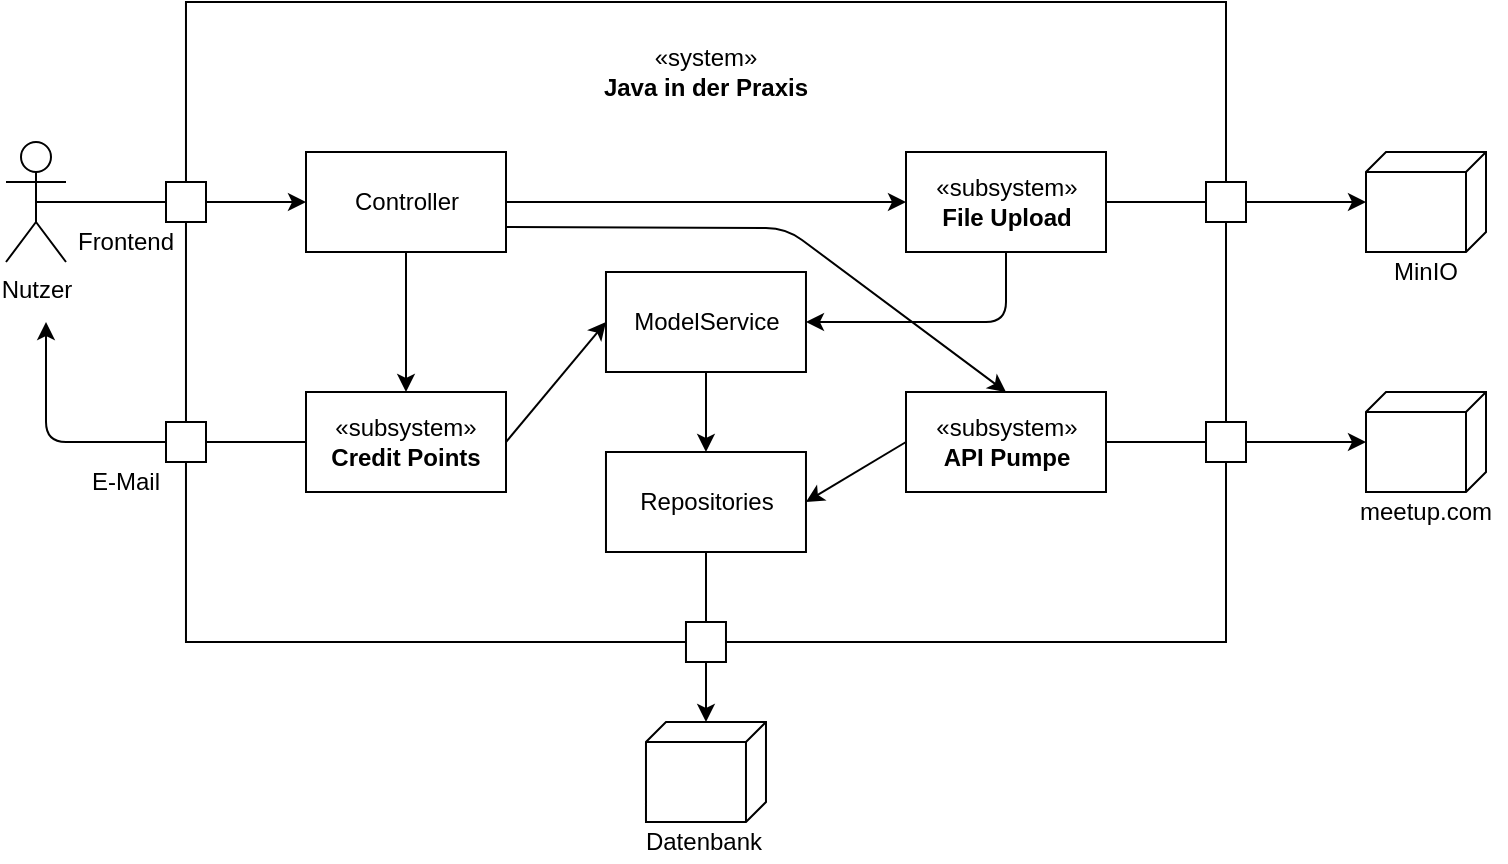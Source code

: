 <mxfile version="12.8.8" type="device"><diagram id="mzX7NO9ivmJpHPK7IAAn" name="Page-1"><mxGraphModel dx="1422" dy="766" grid="1" gridSize="10" guides="1" tooltips="1" connect="1" arrows="1" fold="1" page="1" pageScale="1" pageWidth="827" pageHeight="1169" math="0" shadow="0"><root><mxCell id="0"/><mxCell id="1" parent="0"/><mxCell id="6CQ7McoRiv8dDly2k5fQ-1" value="" style="rounded=0;whiteSpace=wrap;html=1;" vertex="1" parent="1"><mxGeometry x="119.99" y="240" width="520.01" height="320" as="geometry"/></mxCell><mxCell id="6CQ7McoRiv8dDly2k5fQ-2" value="&lt;div&gt;«system» &lt;/div&gt;&lt;div&gt;&lt;b&gt;Java in der Praxis&lt;br&gt;&lt;/b&gt;&lt;/div&gt;" style="text;html=1;strokeColor=none;fillColor=none;align=center;verticalAlign=middle;whiteSpace=wrap;rounded=0;" vertex="1" parent="1"><mxGeometry x="318.12" y="260" width="123.75" height="30" as="geometry"/></mxCell><mxCell id="6CQ7McoRiv8dDly2k5fQ-4" value="Frontend" style="text;html=1;strokeColor=none;fillColor=none;align=center;verticalAlign=middle;whiteSpace=wrap;rounded=0;" vertex="1" parent="1"><mxGeometry x="60" y="350" width="60" height="20" as="geometry"/></mxCell><mxCell id="6CQ7McoRiv8dDly2k5fQ-6" value="&lt;div&gt;Nutzer&lt;br&gt;&lt;/div&gt;" style="shape=umlActor;verticalLabelPosition=bottom;labelBackgroundColor=#ffffff;verticalAlign=top;html=1;outlineConnect=0;" vertex="1" parent="1"><mxGeometry x="30" y="310" width="30" height="60" as="geometry"/></mxCell><mxCell id="6CQ7McoRiv8dDly2k5fQ-17" value="" style="endArrow=classic;html=1;entryX=0;entryY=0.5;entryDx=0;entryDy=0;exitX=1;exitY=0.5;exitDx=0;exitDy=0;" edge="1" parent="1" source="6CQ7McoRiv8dDly2k5fQ-31" target="6CQ7McoRiv8dDly2k5fQ-33"><mxGeometry width="50" height="50" relative="1" as="geometry"><mxPoint x="390" y="420" as="sourcePoint"/><mxPoint x="20" y="340" as="targetPoint"/></mxGeometry></mxCell><mxCell id="6CQ7McoRiv8dDly2k5fQ-21" value="" style="rounded=0;whiteSpace=wrap;html=1;" vertex="1" parent="1"><mxGeometry x="329.99" y="375" width="100" height="50" as="geometry"/></mxCell><mxCell id="6CQ7McoRiv8dDly2k5fQ-23" value="" style="verticalAlign=top;align=left;spacingTop=8;spacingLeft=2;spacingRight=12;shape=cube;size=10;direction=south;fontStyle=4;html=1;" vertex="1" parent="1"><mxGeometry x="349.99" y="600" width="60" height="50" as="geometry"/></mxCell><mxCell id="6CQ7McoRiv8dDly2k5fQ-26" value="Datenbank" style="text;html=1;strokeColor=none;fillColor=none;align=center;verticalAlign=middle;whiteSpace=wrap;rounded=0;" vertex="1" parent="1"><mxGeometry x="344" y="650" width="70" height="20" as="geometry"/></mxCell><mxCell id="6CQ7McoRiv8dDly2k5fQ-27" value="" style="verticalAlign=top;align=left;spacingTop=8;spacingLeft=2;spacingRight=12;shape=cube;size=10;direction=south;fontStyle=4;html=1;" vertex="1" parent="1"><mxGeometry x="710" y="315" width="60" height="50" as="geometry"/></mxCell><mxCell id="6CQ7McoRiv8dDly2k5fQ-28" value="&lt;div&gt;MinIO&lt;/div&gt;" style="text;html=1;strokeColor=none;fillColor=none;align=center;verticalAlign=middle;whiteSpace=wrap;rounded=0;" vertex="1" parent="1"><mxGeometry x="700" y="365" width="80" height="20" as="geometry"/></mxCell><mxCell id="6CQ7McoRiv8dDly2k5fQ-31" value="" style="whiteSpace=wrap;html=1;aspect=fixed;" vertex="1" parent="1"><mxGeometry x="110" y="330" width="20" height="20" as="geometry"/></mxCell><mxCell id="6CQ7McoRiv8dDly2k5fQ-33" value="" style="rounded=0;whiteSpace=wrap;html=1;" vertex="1" parent="1"><mxGeometry x="180" y="315" width="100" height="50" as="geometry"/></mxCell><mxCell id="6CQ7McoRiv8dDly2k5fQ-34" value="&lt;div&gt;Controller&lt;/div&gt;" style="text;html=1;strokeColor=none;fillColor=none;align=center;verticalAlign=middle;whiteSpace=wrap;rounded=0;" vertex="1" parent="1"><mxGeometry x="186.57" y="325" width="86.87" height="30" as="geometry"/></mxCell><mxCell id="6CQ7McoRiv8dDly2k5fQ-35" value="" style="rounded=0;whiteSpace=wrap;html=1;" vertex="1" parent="1"><mxGeometry x="480" y="435" width="100" height="50" as="geometry"/></mxCell><mxCell id="6CQ7McoRiv8dDly2k5fQ-36" value="&lt;div&gt;«subsystem»&lt;b&gt;&lt;br&gt;&lt;/b&gt;&lt;/div&gt;&lt;div&gt;&lt;b&gt;API Pumpe&lt;br&gt;&lt;/b&gt;&lt;/div&gt;" style="text;html=1;strokeColor=none;fillColor=none;align=center;verticalAlign=middle;whiteSpace=wrap;rounded=0;" vertex="1" parent="1"><mxGeometry x="486.57" y="445" width="86.87" height="30" as="geometry"/></mxCell><mxCell id="6CQ7McoRiv8dDly2k5fQ-38" value="" style="rounded=0;whiteSpace=wrap;html=1;" vertex="1" parent="1"><mxGeometry x="480" y="315" width="100" height="50" as="geometry"/></mxCell><mxCell id="6CQ7McoRiv8dDly2k5fQ-39" value="&lt;div&gt;«subsystem»&lt;b&gt;&lt;br&gt;&lt;/b&gt;&lt;/div&gt;&lt;div&gt;&lt;b&gt;File Upload&lt;/b&gt;&lt;/div&gt;" style="text;html=1;strokeColor=none;fillColor=none;align=center;verticalAlign=middle;whiteSpace=wrap;rounded=0;" vertex="1" parent="1"><mxGeometry x="486.57" y="325" width="86.87" height="30" as="geometry"/></mxCell><mxCell id="6CQ7McoRiv8dDly2k5fQ-40" value="" style="rounded=0;whiteSpace=wrap;html=1;" vertex="1" parent="1"><mxGeometry x="180" y="435" width="100" height="50" as="geometry"/></mxCell><mxCell id="6CQ7McoRiv8dDly2k5fQ-41" value="&lt;div&gt;«subsystem»&lt;b&gt;&lt;br&gt;&lt;/b&gt;&lt;/div&gt;&lt;div&gt;&lt;b&gt;Credit Points&lt;br&gt;&lt;/b&gt;&lt;/div&gt;" style="text;html=1;strokeColor=none;fillColor=none;align=center;verticalAlign=middle;whiteSpace=wrap;rounded=0;" vertex="1" parent="1"><mxGeometry x="180" y="445" width="100" height="30" as="geometry"/></mxCell><mxCell id="6CQ7McoRiv8dDly2k5fQ-42" value="ModelService" style="text;html=1;strokeColor=none;fillColor=none;align=center;verticalAlign=middle;whiteSpace=wrap;rounded=0;" vertex="1" parent="1"><mxGeometry x="336.56" y="385" width="86.87" height="30" as="geometry"/></mxCell><mxCell id="6CQ7McoRiv8dDly2k5fQ-43" value="" style="verticalAlign=top;align=left;spacingTop=8;spacingLeft=2;spacingRight=12;shape=cube;size=10;direction=south;fontStyle=4;html=1;" vertex="1" parent="1"><mxGeometry x="710" y="435" width="60" height="50" as="geometry"/></mxCell><mxCell id="6CQ7McoRiv8dDly2k5fQ-44" value="meetup.com" style="text;html=1;strokeColor=none;fillColor=none;align=center;verticalAlign=middle;whiteSpace=wrap;rounded=0;" vertex="1" parent="1"><mxGeometry x="700" y="485" width="80" height="20" as="geometry"/></mxCell><mxCell id="6CQ7McoRiv8dDly2k5fQ-45" value="" style="whiteSpace=wrap;html=1;aspect=fixed;" vertex="1" parent="1"><mxGeometry x="630" y="330" width="20" height="20" as="geometry"/></mxCell><mxCell id="6CQ7McoRiv8dDly2k5fQ-46" value="" style="endArrow=classic;html=1;exitX=1;exitY=0.5;exitDx=0;exitDy=0;entryX=0;entryY=0.5;entryDx=0;entryDy=0;" edge="1" parent="1" source="6CQ7McoRiv8dDly2k5fQ-33" target="6CQ7McoRiv8dDly2k5fQ-38"><mxGeometry width="50" height="50" relative="1" as="geometry"><mxPoint x="390" y="510" as="sourcePoint"/><mxPoint x="440" y="460" as="targetPoint"/></mxGeometry></mxCell><mxCell id="6CQ7McoRiv8dDly2k5fQ-47" value="" style="endArrow=none;html=1;exitX=1;exitY=0.5;exitDx=0;exitDy=0;entryX=0;entryY=0.5;entryDx=0;entryDy=0;" edge="1" parent="1" source="6CQ7McoRiv8dDly2k5fQ-38" target="6CQ7McoRiv8dDly2k5fQ-45"><mxGeometry width="50" height="50" relative="1" as="geometry"><mxPoint x="390" y="510" as="sourcePoint"/><mxPoint x="440" y="460" as="targetPoint"/></mxGeometry></mxCell><mxCell id="6CQ7McoRiv8dDly2k5fQ-48" value="" style="endArrow=classic;html=1;exitX=1;exitY=0.5;exitDx=0;exitDy=0;" edge="1" parent="1" source="6CQ7McoRiv8dDly2k5fQ-45" target="6CQ7McoRiv8dDly2k5fQ-27"><mxGeometry width="50" height="50" relative="1" as="geometry"><mxPoint x="390" y="510" as="sourcePoint"/><mxPoint x="440" y="460" as="targetPoint"/></mxGeometry></mxCell><mxCell id="6CQ7McoRiv8dDly2k5fQ-49" value="" style="endArrow=none;html=1;exitX=0.5;exitY=0.5;exitDx=0;exitDy=0;exitPerimeter=0;entryX=0;entryY=0.5;entryDx=0;entryDy=0;" edge="1" parent="1" source="6CQ7McoRiv8dDly2k5fQ-6" target="6CQ7McoRiv8dDly2k5fQ-31"><mxGeometry width="50" height="50" relative="1" as="geometry"><mxPoint x="390" y="510" as="sourcePoint"/><mxPoint x="440" y="460" as="targetPoint"/></mxGeometry></mxCell><mxCell id="6CQ7McoRiv8dDly2k5fQ-50" value="" style="whiteSpace=wrap;html=1;aspect=fixed;" vertex="1" parent="1"><mxGeometry x="110" y="450" width="20" height="20" as="geometry"/></mxCell><mxCell id="6CQ7McoRiv8dDly2k5fQ-51" value="" style="endArrow=none;html=1;exitX=0;exitY=0.5;exitDx=0;exitDy=0;entryX=1;entryY=0.5;entryDx=0;entryDy=0;" edge="1" parent="1" source="6CQ7McoRiv8dDly2k5fQ-41" target="6CQ7McoRiv8dDly2k5fQ-50"><mxGeometry width="50" height="50" relative="1" as="geometry"><mxPoint x="390" y="510" as="sourcePoint"/><mxPoint x="440" y="460" as="targetPoint"/></mxGeometry></mxCell><mxCell id="6CQ7McoRiv8dDly2k5fQ-54" value="&lt;div&gt;E-Mail&lt;/div&gt;" style="text;html=1;strokeColor=none;fillColor=none;align=center;verticalAlign=middle;whiteSpace=wrap;rounded=0;" vertex="1" parent="1"><mxGeometry x="70.0" y="470" width="40" height="20" as="geometry"/></mxCell><mxCell id="6CQ7McoRiv8dDly2k5fQ-55" value="" style="rounded=0;whiteSpace=wrap;html=1;" vertex="1" parent="1"><mxGeometry x="329.99" y="465" width="100" height="50" as="geometry"/></mxCell><mxCell id="6CQ7McoRiv8dDly2k5fQ-22" value="Repositories" style="text;html=1;strokeColor=none;fillColor=none;align=center;verticalAlign=middle;whiteSpace=wrap;rounded=0;" vertex="1" parent="1"><mxGeometry x="336.56" y="475" width="86.87" height="30" as="geometry"/></mxCell><mxCell id="6CQ7McoRiv8dDly2k5fQ-56" value="" style="whiteSpace=wrap;html=1;aspect=fixed;" vertex="1" parent="1"><mxGeometry x="369.99" y="550" width="20" height="20" as="geometry"/></mxCell><mxCell id="6CQ7McoRiv8dDly2k5fQ-57" value="" style="endArrow=none;html=1;exitX=0.5;exitY=1;exitDx=0;exitDy=0;entryX=0.5;entryY=0;entryDx=0;entryDy=0;" edge="1" parent="1" source="6CQ7McoRiv8dDly2k5fQ-55" target="6CQ7McoRiv8dDly2k5fQ-56"><mxGeometry width="50" height="50" relative="1" as="geometry"><mxPoint x="390" y="510" as="sourcePoint"/><mxPoint x="440" y="460" as="targetPoint"/></mxGeometry></mxCell><mxCell id="6CQ7McoRiv8dDly2k5fQ-58" value="" style="endArrow=classic;html=1;exitX=0.5;exitY=1;exitDx=0;exitDy=0;" edge="1" parent="1" source="6CQ7McoRiv8dDly2k5fQ-56"><mxGeometry width="50" height="50" relative="1" as="geometry"><mxPoint x="390" y="510" as="sourcePoint"/><mxPoint x="380" y="600" as="targetPoint"/></mxGeometry></mxCell><mxCell id="6CQ7McoRiv8dDly2k5fQ-59" value="" style="endArrow=classic;html=1;entryX=1;entryY=0.5;entryDx=0;entryDy=0;exitX=0;exitY=0.5;exitDx=0;exitDy=0;" edge="1" parent="1" source="6CQ7McoRiv8dDly2k5fQ-35" target="6CQ7McoRiv8dDly2k5fQ-55"><mxGeometry width="50" height="50" relative="1" as="geometry"><mxPoint x="390" y="510" as="sourcePoint"/><mxPoint x="440" y="460" as="targetPoint"/></mxGeometry></mxCell><mxCell id="6CQ7McoRiv8dDly2k5fQ-60" value="" style="whiteSpace=wrap;html=1;aspect=fixed;" vertex="1" parent="1"><mxGeometry x="630" y="450" width="20" height="20" as="geometry"/></mxCell><mxCell id="6CQ7McoRiv8dDly2k5fQ-61" value="" style="endArrow=none;html=1;exitX=1;exitY=0.5;exitDx=0;exitDy=0;entryX=0;entryY=0.5;entryDx=0;entryDy=0;" edge="1" parent="1" source="6CQ7McoRiv8dDly2k5fQ-35" target="6CQ7McoRiv8dDly2k5fQ-60"><mxGeometry width="50" height="50" relative="1" as="geometry"><mxPoint x="390" y="510" as="sourcePoint"/><mxPoint x="440" y="460" as="targetPoint"/></mxGeometry></mxCell><mxCell id="6CQ7McoRiv8dDly2k5fQ-62" value="" style="endArrow=classic;html=1;exitX=1;exitY=0.5;exitDx=0;exitDy=0;" edge="1" parent="1" source="6CQ7McoRiv8dDly2k5fQ-60" target="6CQ7McoRiv8dDly2k5fQ-43"><mxGeometry width="50" height="50" relative="1" as="geometry"><mxPoint x="390" y="510" as="sourcePoint"/><mxPoint x="440" y="460" as="targetPoint"/></mxGeometry></mxCell><mxCell id="6CQ7McoRiv8dDly2k5fQ-64" value="" style="endArrow=classic;html=1;exitX=1;exitY=0.75;exitDx=0;exitDy=0;entryX=0.5;entryY=0;entryDx=0;entryDy=0;" edge="1" parent="1" source="6CQ7McoRiv8dDly2k5fQ-33" target="6CQ7McoRiv8dDly2k5fQ-35"><mxGeometry width="50" height="50" relative="1" as="geometry"><mxPoint x="390" y="510" as="sourcePoint"/><mxPoint x="440" y="460" as="targetPoint"/><Array as="points"><mxPoint x="420" y="353"/></Array></mxGeometry></mxCell><mxCell id="6CQ7McoRiv8dDly2k5fQ-65" value="" style="endArrow=classic;html=1;exitX=0;exitY=0.5;exitDx=0;exitDy=0;" edge="1" parent="1" source="6CQ7McoRiv8dDly2k5fQ-50"><mxGeometry width="50" height="50" relative="1" as="geometry"><mxPoint x="390" y="510" as="sourcePoint"/><mxPoint x="50" y="400" as="targetPoint"/><Array as="points"><mxPoint x="50" y="460"/></Array></mxGeometry></mxCell><mxCell id="6CQ7McoRiv8dDly2k5fQ-66" value="" style="endArrow=classic;html=1;exitX=0.5;exitY=1;exitDx=0;exitDy=0;entryX=0.5;entryY=0;entryDx=0;entryDy=0;" edge="1" parent="1" source="6CQ7McoRiv8dDly2k5fQ-33" target="6CQ7McoRiv8dDly2k5fQ-40"><mxGeometry width="50" height="50" relative="1" as="geometry"><mxPoint x="390" y="510" as="sourcePoint"/><mxPoint x="440" y="460" as="targetPoint"/></mxGeometry></mxCell><mxCell id="6CQ7McoRiv8dDly2k5fQ-67" value="" style="endArrow=classic;html=1;exitX=0.5;exitY=1;exitDx=0;exitDy=0;entryX=0.5;entryY=0;entryDx=0;entryDy=0;" edge="1" parent="1" source="6CQ7McoRiv8dDly2k5fQ-21" target="6CQ7McoRiv8dDly2k5fQ-55"><mxGeometry width="50" height="50" relative="1" as="geometry"><mxPoint x="390" y="510" as="sourcePoint"/><mxPoint x="440" y="460" as="targetPoint"/></mxGeometry></mxCell><mxCell id="6CQ7McoRiv8dDly2k5fQ-68" value="" style="endArrow=classic;html=1;exitX=0.5;exitY=1;exitDx=0;exitDy=0;entryX=1;entryY=0.5;entryDx=0;entryDy=0;" edge="1" parent="1" source="6CQ7McoRiv8dDly2k5fQ-38" target="6CQ7McoRiv8dDly2k5fQ-21"><mxGeometry width="50" height="50" relative="1" as="geometry"><mxPoint x="390" y="510" as="sourcePoint"/><mxPoint x="440" y="460" as="targetPoint"/><Array as="points"><mxPoint x="530" y="400"/></Array></mxGeometry></mxCell><mxCell id="6CQ7McoRiv8dDly2k5fQ-69" value="" style="endArrow=classic;html=1;exitX=1;exitY=0.5;exitDx=0;exitDy=0;entryX=0;entryY=0.5;entryDx=0;entryDy=0;" edge="1" parent="1" source="6CQ7McoRiv8dDly2k5fQ-41" target="6CQ7McoRiv8dDly2k5fQ-21"><mxGeometry width="50" height="50" relative="1" as="geometry"><mxPoint x="390" y="510" as="sourcePoint"/><mxPoint x="440" y="460" as="targetPoint"/></mxGeometry></mxCell></root></mxGraphModel></diagram></mxfile>
